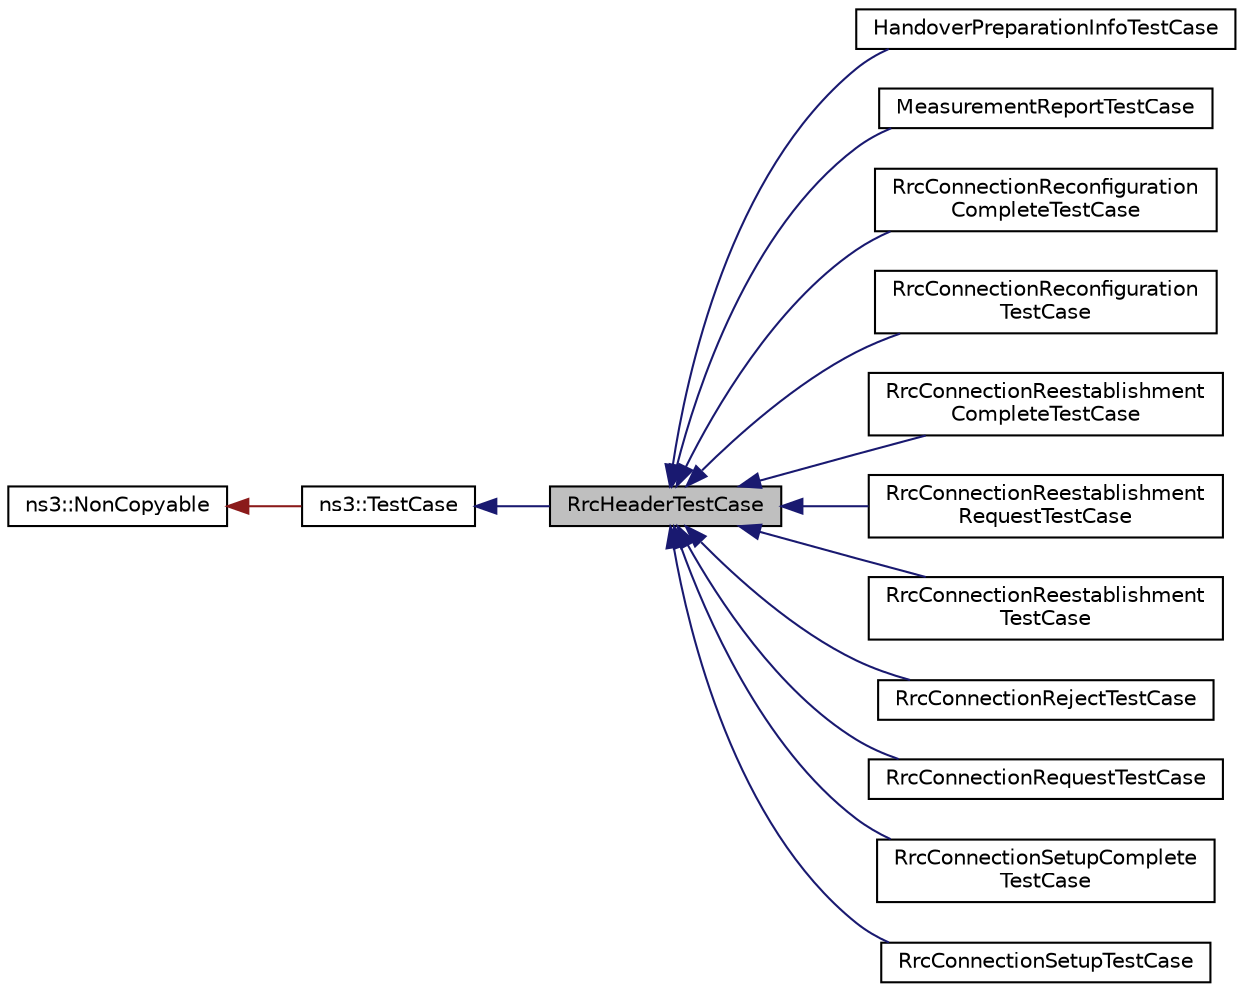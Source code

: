 digraph "RrcHeaderTestCase"
{
 // LATEX_PDF_SIZE
  edge [fontname="Helvetica",fontsize="10",labelfontname="Helvetica",labelfontsize="10"];
  node [fontname="Helvetica",fontsize="10",shape=record];
  rankdir="LR";
  Node1 [label="RrcHeaderTestCase",height=0.2,width=0.4,color="black", fillcolor="grey75", style="filled", fontcolor="black",tooltip="This class provides common functions to be inherited by the children TestCases."];
  Node2 -> Node1 [dir="back",color="midnightblue",fontsize="10",style="solid",fontname="Helvetica"];
  Node2 [label="ns3::TestCase",height=0.2,width=0.4,color="black", fillcolor="white", style="filled",URL="$classns3_1_1_test_case.html",tooltip="encapsulates test code"];
  Node3 -> Node2 [dir="back",color="firebrick4",fontsize="10",style="solid",fontname="Helvetica"];
  Node3 [label="ns3::NonCopyable",height=0.2,width=0.4,color="black", fillcolor="white", style="filled",URL="$classns3_1_1_non_copyable.html",tooltip="A base class for (non-Singleton) objects which shouldn't be copied."];
  Node1 -> Node4 [dir="back",color="midnightblue",fontsize="10",style="solid",fontname="Helvetica"];
  Node4 [label="HandoverPreparationInfoTestCase",height=0.2,width=0.4,color="black", fillcolor="white", style="filled",URL="$class_handover_preparation_info_test_case.html",tooltip="Handover Preparation Info Test Case."];
  Node1 -> Node5 [dir="back",color="midnightblue",fontsize="10",style="solid",fontname="Helvetica"];
  Node5 [label="MeasurementReportTestCase",height=0.2,width=0.4,color="black", fillcolor="white", style="filled",URL="$class_measurement_report_test_case.html",tooltip="Measurement Report Test Case."];
  Node1 -> Node6 [dir="back",color="midnightblue",fontsize="10",style="solid",fontname="Helvetica"];
  Node6 [label="RrcConnectionReconfiguration\lCompleteTestCase",height=0.2,width=0.4,color="black", fillcolor="white", style="filled",URL="$class_rrc_connection_reconfiguration_complete_test_case.html",tooltip="Rrc Connection Reconfiguration Complete Test Case."];
  Node1 -> Node7 [dir="back",color="midnightblue",fontsize="10",style="solid",fontname="Helvetica"];
  Node7 [label="RrcConnectionReconfiguration\lTestCase",height=0.2,width=0.4,color="black", fillcolor="white", style="filled",URL="$class_rrc_connection_reconfiguration_test_case.html",tooltip="Rrc Connection Reconfiguration Test Case."];
  Node1 -> Node8 [dir="back",color="midnightblue",fontsize="10",style="solid",fontname="Helvetica"];
  Node8 [label="RrcConnectionReestablishment\lCompleteTestCase",height=0.2,width=0.4,color="black", fillcolor="white", style="filled",URL="$class_rrc_connection_reestablishment_complete_test_case.html",tooltip="Rrc Connection Reestablishment Complete Test Case."];
  Node1 -> Node9 [dir="back",color="midnightblue",fontsize="10",style="solid",fontname="Helvetica"];
  Node9 [label="RrcConnectionReestablishment\lRequestTestCase",height=0.2,width=0.4,color="black", fillcolor="white", style="filled",URL="$class_rrc_connection_reestablishment_request_test_case.html",tooltip="Rrc Connection Reestablishment Request Test Case."];
  Node1 -> Node10 [dir="back",color="midnightblue",fontsize="10",style="solid",fontname="Helvetica"];
  Node10 [label="RrcConnectionReestablishment\lTestCase",height=0.2,width=0.4,color="black", fillcolor="white", style="filled",URL="$class_rrc_connection_reestablishment_test_case.html",tooltip="Rrc Connection Reestablishment Test Case."];
  Node1 -> Node11 [dir="back",color="midnightblue",fontsize="10",style="solid",fontname="Helvetica"];
  Node11 [label="RrcConnectionRejectTestCase",height=0.2,width=0.4,color="black", fillcolor="white", style="filled",URL="$class_rrc_connection_reject_test_case.html",tooltip="Rrc Connection Reject Test Case."];
  Node1 -> Node12 [dir="back",color="midnightblue",fontsize="10",style="solid",fontname="Helvetica"];
  Node12 [label="RrcConnectionRequestTestCase",height=0.2,width=0.4,color="black", fillcolor="white", style="filled",URL="$class_rrc_connection_request_test_case.html",tooltip="Rrc Connection Request Test Case."];
  Node1 -> Node13 [dir="back",color="midnightblue",fontsize="10",style="solid",fontname="Helvetica"];
  Node13 [label="RrcConnectionSetupComplete\lTestCase",height=0.2,width=0.4,color="black", fillcolor="white", style="filled",URL="$class_rrc_connection_setup_complete_test_case.html",tooltip="Rrc Connection Setup Complete Test Case."];
  Node1 -> Node14 [dir="back",color="midnightblue",fontsize="10",style="solid",fontname="Helvetica"];
  Node14 [label="RrcConnectionSetupTestCase",height=0.2,width=0.4,color="black", fillcolor="white", style="filled",URL="$class_rrc_connection_setup_test_case.html",tooltip="Rrc Connection Setup Test Case."];
}
